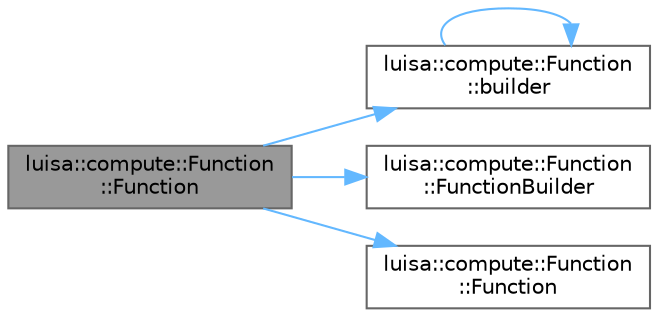 digraph "luisa::compute::Function::Function"
{
 // LATEX_PDF_SIZE
  bgcolor="transparent";
  edge [fontname=Helvetica,fontsize=10,labelfontname=Helvetica,labelfontsize=10];
  node [fontname=Helvetica,fontsize=10,shape=box,height=0.2,width=0.4];
  rankdir="LR";
  Node1 [id="Node000001",label="luisa::compute::Function\l::Function",height=0.2,width=0.4,color="gray40", fillcolor="grey60", style="filled", fontcolor="black",tooltip="Construct function object from FunctionBuilder"];
  Node1 -> Node2 [id="edge1_Node000001_Node000002",color="steelblue1",style="solid",tooltip=" "];
  Node2 [id="Node000002",label="luisa::compute::Function\l::builder",height=0.2,width=0.4,color="grey40", fillcolor="white", style="filled",URL="$classluisa_1_1compute_1_1_function.html#aed515b96d62a533f1eda93e0d36ef5b2",tooltip="Return function builder"];
  Node2 -> Node2 [id="edge2_Node000002_Node000002",color="steelblue1",style="solid",tooltip=" "];
  Node1 -> Node3 [id="edge3_Node000001_Node000003",color="steelblue1",style="solid",tooltip=" "];
  Node3 [id="Node000003",label="luisa::compute::Function\l::FunctionBuilder",height=0.2,width=0.4,color="grey40", fillcolor="white", style="filled",URL="$classluisa_1_1compute_1_1_function.html#a4fdd88e1fde074b5e868958677b68da1",tooltip=" "];
  Node1 -> Node4 [id="edge4_Node000001_Node000004",color="steelblue1",style="solid",tooltip=" "];
  Node4 [id="Node000004",label="luisa::compute::Function\l::Function",height=0.2,width=0.4,color="grey40", fillcolor="white", style="filled",URL="$classluisa_1_1compute_1_1_function.html#af6c3026087b42f4ad68d36e655db570b",tooltip=" "];
}
